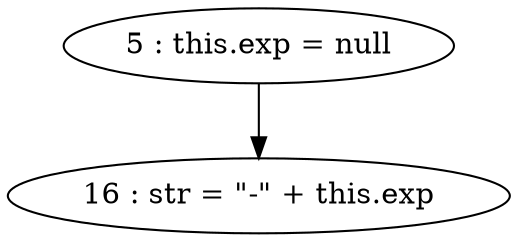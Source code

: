 digraph G {
"5 : this.exp = null"
"5 : this.exp = null" -> "16 : str = \"-\" + this.exp"
"16 : str = \"-\" + this.exp"
}